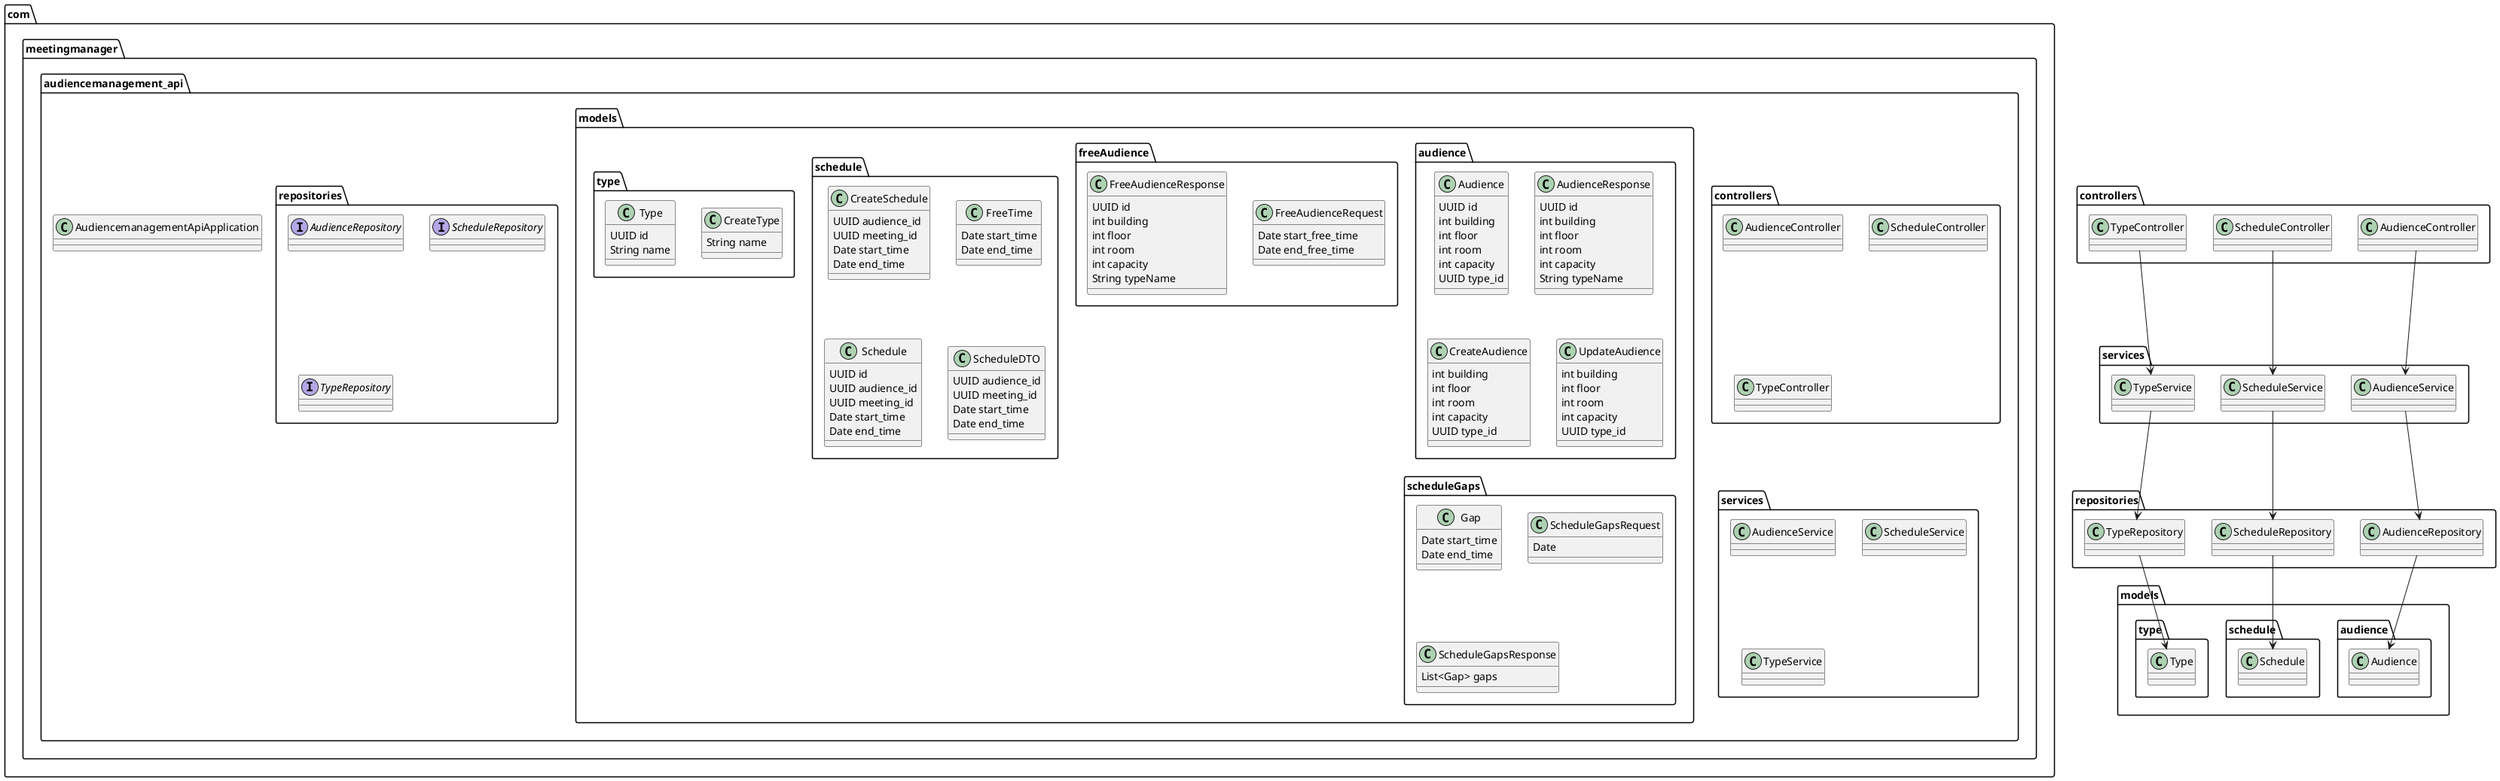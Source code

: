 @startuml

package com.meetingmanager.audiencemanagement_api {

  package controllers {
    class AudienceController
    class ScheduleController
    class TypeController
  }

  package models {

    package audience {
      class Audience {
        UUID id
        int building
        int floor
        int room
        int capacity
        UUID type_id
      }

      class AudienceResponse {
        UUID id
        int building
        int floor
        int room
        int capacity
        String typeName
      }

      class CreateAudience {
        int building
        int floor
        int room
        int capacity
        UUID type_id
      }

      class UpdateAudience {
        int building
        int floor
        int room
        int capacity
        UUID type_id
      }
    }

    package freeAudience {
      class FreeAudienceRequest {
        Date start_free_time
        Date end_free_time
      }

      class FreeAudienceResponse {
        UUID id
        int building
        int floor
        int room
        int capacity
        String typeName
      }
    }

    package schedule {
      class CreateSchedule {
        UUID audience_id
        UUID meeting_id
        Date start_time
        Date end_time
      }

      class FreeTime {
        Date start_time
        Date end_time
      }

      class Schedule {
        UUID id
        UUID audience_id
        UUID meeting_id
        Date start_time
        Date end_time
      }

      class ScheduleDTO {
        UUID audience_id
        UUID meeting_id
        Date start_time
        Date end_time
      }
    }

    package scheduleGaps {
      class Gap {
        Date start_time
        Date end_time
      }

      class ScheduleGapsRequest {
        Date
      }

      class ScheduleGapsResponse {
        List<Gap> gaps
      }
    }

    package type {
      class CreateType {
        String name
      }

      class Type {
        UUID id
        String name
      }
    }
  }

  package repositories {
    interface AudienceRepository
    interface ScheduleRepository
    interface TypeRepository
  }

  package services {
    class AudienceService
    class ScheduleService
    class TypeService
  }

  class AudiencemanagementApiApplication
}

controllers.AudienceController --> services.AudienceService
controllers.ScheduleController --> services.ScheduleService
controllers.TypeController --> services.TypeService

services.AudienceService --> repositories.AudienceRepository
services.ScheduleService --> repositories.ScheduleRepository
services.TypeService --> repositories.TypeRepository

repositories.AudienceRepository --> models.audience.Audience
repositories.ScheduleRepository --> models.schedule.Schedule
repositories.TypeRepository --> models.type.Type

@enduml

